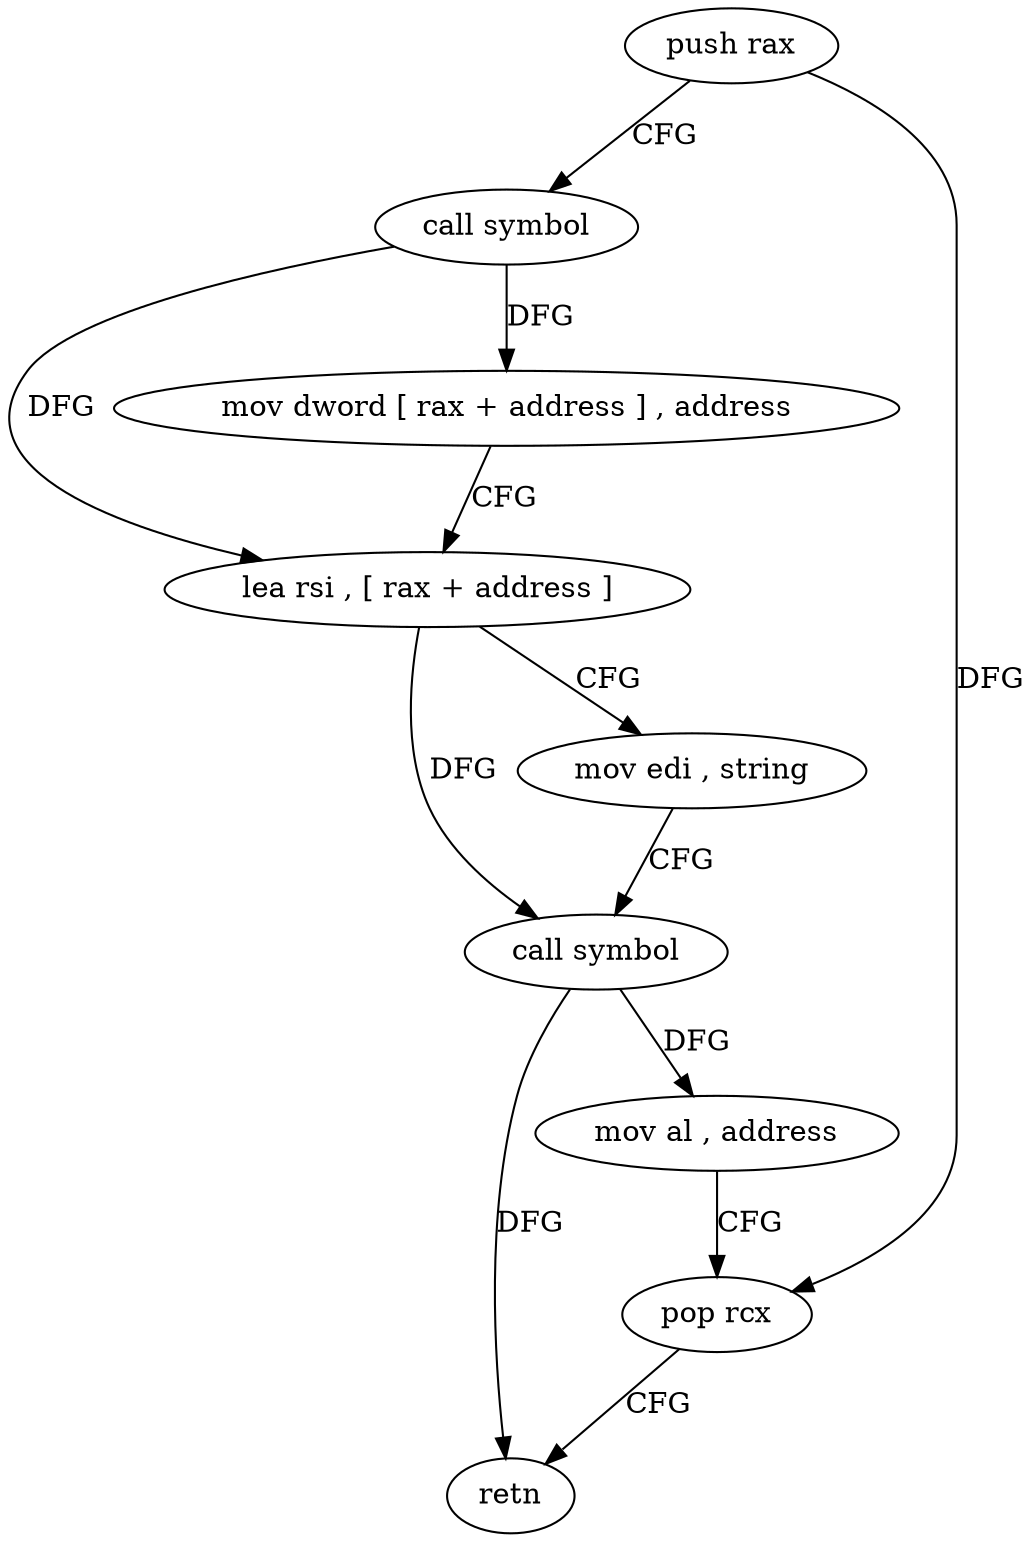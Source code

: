 digraph "func" {
"4241200" [label = "push rax" ]
"4241201" [label = "call symbol" ]
"4241206" [label = "mov dword [ rax + address ] , address" ]
"4241213" [label = "lea rsi , [ rax + address ]" ]
"4241217" [label = "mov edi , string" ]
"4241222" [label = "call symbol" ]
"4241227" [label = "mov al , address" ]
"4241229" [label = "pop rcx" ]
"4241230" [label = "retn" ]
"4241200" -> "4241201" [ label = "CFG" ]
"4241200" -> "4241229" [ label = "DFG" ]
"4241201" -> "4241206" [ label = "DFG" ]
"4241201" -> "4241213" [ label = "DFG" ]
"4241206" -> "4241213" [ label = "CFG" ]
"4241213" -> "4241217" [ label = "CFG" ]
"4241213" -> "4241222" [ label = "DFG" ]
"4241217" -> "4241222" [ label = "CFG" ]
"4241222" -> "4241227" [ label = "DFG" ]
"4241222" -> "4241230" [ label = "DFG" ]
"4241227" -> "4241229" [ label = "CFG" ]
"4241229" -> "4241230" [ label = "CFG" ]
}
